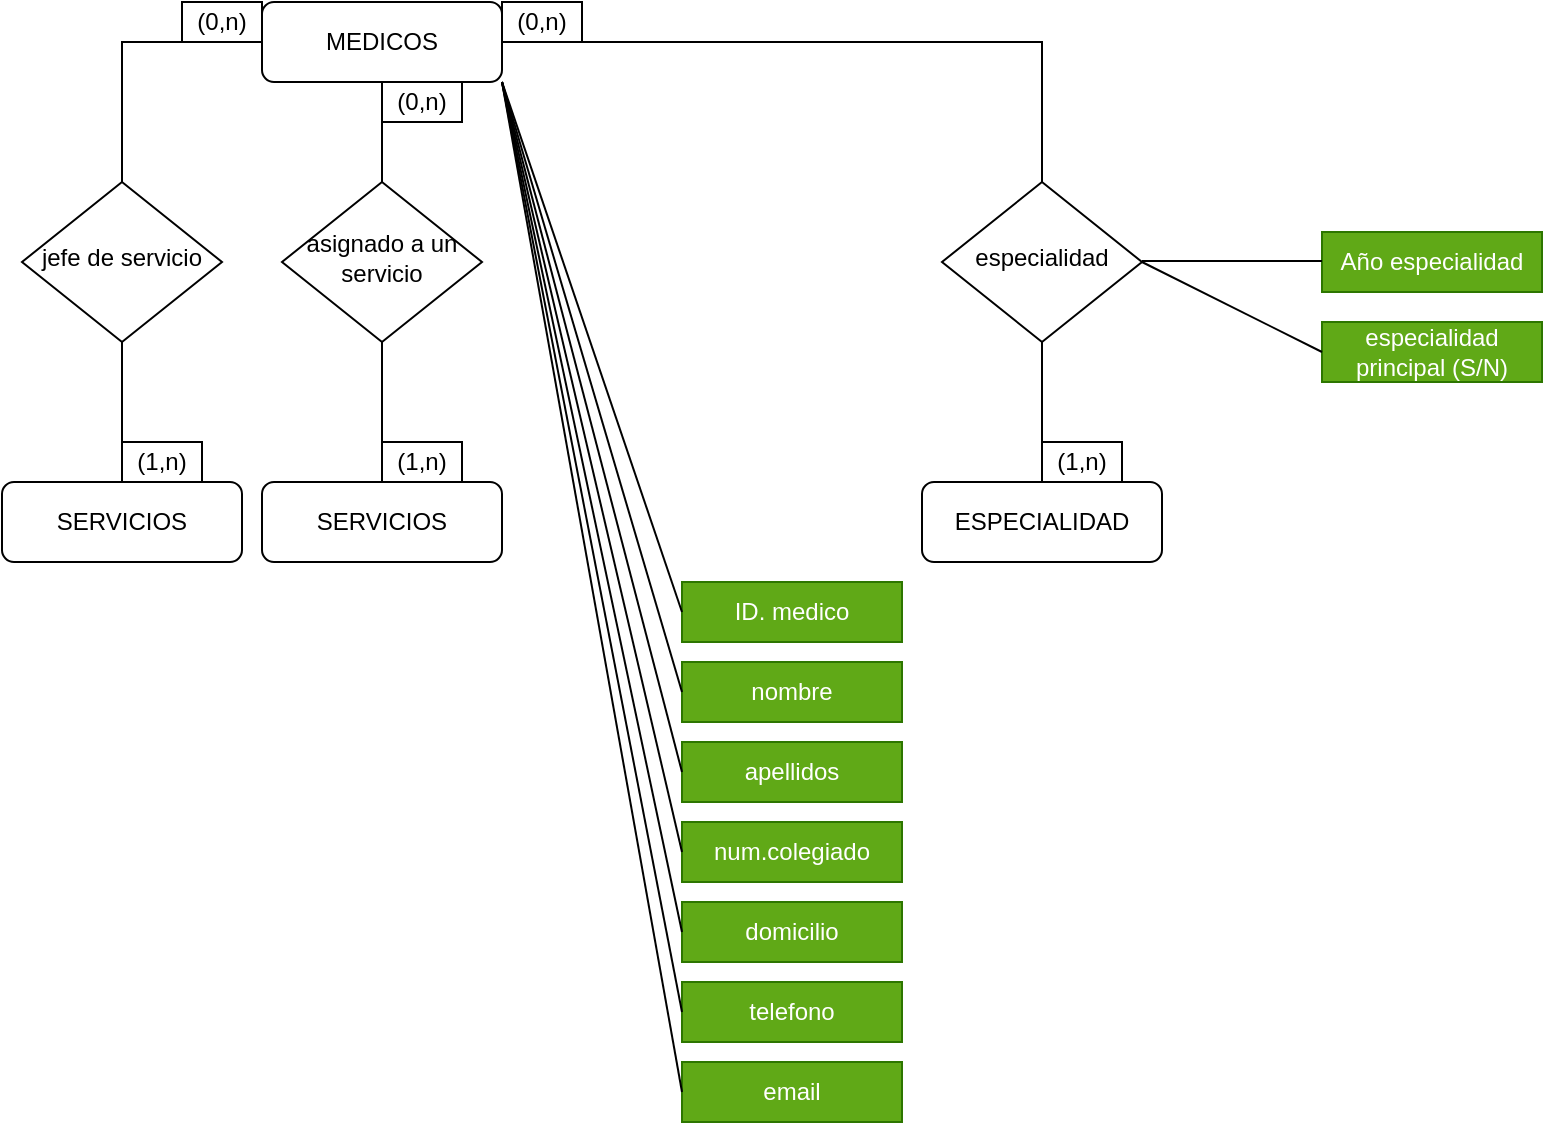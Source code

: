 <mxfile version="26.2.2">
  <diagram id="C5RBs43oDa-KdzZeNtuy" name="Page-1">
    <mxGraphModel dx="816" dy="935" grid="1" gridSize="10" guides="1" tooltips="1" connect="1" arrows="1" fold="1" page="1" pageScale="1" pageWidth="827" pageHeight="1169" background="none" math="0" shadow="0">
      <root>
        <mxCell id="WIyWlLk6GJQsqaUBKTNV-0" />
        <mxCell id="WIyWlLk6GJQsqaUBKTNV-1" parent="WIyWlLk6GJQsqaUBKTNV-0" />
        <mxCell id="WIyWlLk6GJQsqaUBKTNV-3" value="MEDICOS" style="rounded=1;whiteSpace=wrap;html=1;fontSize=12;glass=0;strokeWidth=1;shadow=0;" parent="WIyWlLk6GJQsqaUBKTNV-1" vertex="1">
          <mxGeometry x="160" y="80" width="120" height="40" as="geometry" />
        </mxCell>
        <mxCell id="WIyWlLk6GJQsqaUBKTNV-6" value="asignado a un servicio" style="rhombus;whiteSpace=wrap;html=1;shadow=0;fontFamily=Helvetica;fontSize=12;align=center;strokeWidth=1;spacing=6;spacingTop=-4;" parent="WIyWlLk6GJQsqaUBKTNV-1" vertex="1">
          <mxGeometry x="170" y="170" width="100" height="80" as="geometry" />
        </mxCell>
        <mxCell id="WIyWlLk6GJQsqaUBKTNV-11" value="SERVICIOS" style="rounded=1;whiteSpace=wrap;html=1;fontSize=12;glass=0;strokeWidth=1;shadow=0;" parent="WIyWlLk6GJQsqaUBKTNV-1" vertex="1">
          <mxGeometry x="160" y="320" width="120" height="40" as="geometry" />
        </mxCell>
        <mxCell id="93MxkIgD0dKhZLyTJiIE-0" value="" style="endArrow=none;html=1;rounded=0;entryX=0.5;entryY=1;entryDx=0;entryDy=0;exitX=0.5;exitY=0;exitDx=0;exitDy=0;" edge="1" parent="WIyWlLk6GJQsqaUBKTNV-1" source="WIyWlLk6GJQsqaUBKTNV-6" target="WIyWlLk6GJQsqaUBKTNV-3">
          <mxGeometry width="50" height="50" relative="1" as="geometry">
            <mxPoint x="150" y="190" as="sourcePoint" />
            <mxPoint x="200" y="140" as="targetPoint" />
          </mxGeometry>
        </mxCell>
        <mxCell id="93MxkIgD0dKhZLyTJiIE-1" value="" style="endArrow=none;html=1;rounded=0;exitX=0.5;exitY=0;exitDx=0;exitDy=0;" edge="1" parent="WIyWlLk6GJQsqaUBKTNV-1" source="WIyWlLk6GJQsqaUBKTNV-11">
          <mxGeometry width="50" height="50" relative="1" as="geometry">
            <mxPoint x="300" y="255" as="sourcePoint" />
            <mxPoint x="220" y="250" as="targetPoint" />
          </mxGeometry>
        </mxCell>
        <mxCell id="93MxkIgD0dKhZLyTJiIE-2" value="(1,n)" style="rounded=0;whiteSpace=wrap;html=1;" vertex="1" parent="WIyWlLk6GJQsqaUBKTNV-1">
          <mxGeometry x="220" y="300" width="40" height="20" as="geometry" />
        </mxCell>
        <mxCell id="93MxkIgD0dKhZLyTJiIE-3" value="(0,n)" style="rounded=0;whiteSpace=wrap;html=1;" vertex="1" parent="WIyWlLk6GJQsqaUBKTNV-1">
          <mxGeometry x="220" y="120" width="40" height="20" as="geometry" />
        </mxCell>
        <mxCell id="93MxkIgD0dKhZLyTJiIE-4" value="ESPECIALIDAD" style="rounded=1;whiteSpace=wrap;html=1;fontSize=12;glass=0;strokeWidth=1;shadow=0;" vertex="1" parent="WIyWlLk6GJQsqaUBKTNV-1">
          <mxGeometry x="490" y="320" width="120" height="40" as="geometry" />
        </mxCell>
        <mxCell id="93MxkIgD0dKhZLyTJiIE-6" value="especialidad" style="rhombus;whiteSpace=wrap;html=1;shadow=0;fontFamily=Helvetica;fontSize=12;align=center;strokeWidth=1;spacing=6;spacingTop=-4;" vertex="1" parent="WIyWlLk6GJQsqaUBKTNV-1">
          <mxGeometry x="500" y="170" width="100" height="80" as="geometry" />
        </mxCell>
        <mxCell id="93MxkIgD0dKhZLyTJiIE-8" value="" style="endArrow=none;html=1;rounded=0;exitX=0.5;exitY=0;exitDx=0;exitDy=0;entryX=1;entryY=0.5;entryDx=0;entryDy=0;" edge="1" parent="WIyWlLk6GJQsqaUBKTNV-1" source="93MxkIgD0dKhZLyTJiIE-6" target="WIyWlLk6GJQsqaUBKTNV-3">
          <mxGeometry width="50" height="50" relative="1" as="geometry">
            <mxPoint x="490" y="150" as="sourcePoint" />
            <mxPoint x="380" y="90" as="targetPoint" />
            <Array as="points">
              <mxPoint x="550" y="100" />
            </Array>
          </mxGeometry>
        </mxCell>
        <mxCell id="93MxkIgD0dKhZLyTJiIE-9" value="" style="endArrow=none;html=1;rounded=0;exitX=0.5;exitY=0;exitDx=0;exitDy=0;entryX=0.5;entryY=1;entryDx=0;entryDy=0;" edge="1" parent="WIyWlLk6GJQsqaUBKTNV-1" source="93MxkIgD0dKhZLyTJiIE-4" target="93MxkIgD0dKhZLyTJiIE-6">
          <mxGeometry width="50" height="50" relative="1" as="geometry">
            <mxPoint x="510" y="270" as="sourcePoint" />
            <mxPoint x="510" y="200" as="targetPoint" />
          </mxGeometry>
        </mxCell>
        <mxCell id="93MxkIgD0dKhZLyTJiIE-10" value="Año especialidad" style="rounded=0;whiteSpace=wrap;html=1;fillColor=#60a917;fontColor=#ffffff;strokeColor=#2D7600;gradientColor=none;" vertex="1" parent="WIyWlLk6GJQsqaUBKTNV-1">
          <mxGeometry x="690" y="195" width="110" height="30" as="geometry" />
        </mxCell>
        <mxCell id="93MxkIgD0dKhZLyTJiIE-11" value="" style="endArrow=none;html=1;rounded=0;exitX=0;exitY=0.5;exitDx=0;exitDy=0;entryX=1;entryY=0.5;entryDx=0;entryDy=0;" edge="1" parent="WIyWlLk6GJQsqaUBKTNV-1">
          <mxGeometry width="50" height="50" relative="1" as="geometry">
            <mxPoint x="690" y="209.5" as="sourcePoint" />
            <mxPoint x="600" y="209.5" as="targetPoint" />
          </mxGeometry>
        </mxCell>
        <mxCell id="93MxkIgD0dKhZLyTJiIE-12" value="(0,n)" style="rounded=0;whiteSpace=wrap;html=1;" vertex="1" parent="WIyWlLk6GJQsqaUBKTNV-1">
          <mxGeometry x="280" y="80" width="40" height="20" as="geometry" />
        </mxCell>
        <mxCell id="93MxkIgD0dKhZLyTJiIE-14" value="ID. medico" style="rounded=0;whiteSpace=wrap;html=1;fillColor=#60a917;fontColor=#ffffff;strokeColor=#2D7600;gradientColor=none;" vertex="1" parent="WIyWlLk6GJQsqaUBKTNV-1">
          <mxGeometry x="370" y="370" width="110" height="30" as="geometry" />
        </mxCell>
        <mxCell id="93MxkIgD0dKhZLyTJiIE-15" value="nombre" style="rounded=0;whiteSpace=wrap;html=1;fillColor=#60a917;fontColor=#ffffff;strokeColor=#2D7600;gradientColor=none;" vertex="1" parent="WIyWlLk6GJQsqaUBKTNV-1">
          <mxGeometry x="370" y="410" width="110" height="30" as="geometry" />
        </mxCell>
        <mxCell id="93MxkIgD0dKhZLyTJiIE-16" value="apellidos" style="rounded=0;whiteSpace=wrap;html=1;fillColor=#60a917;fontColor=#ffffff;strokeColor=#2D7600;gradientColor=none;" vertex="1" parent="WIyWlLk6GJQsqaUBKTNV-1">
          <mxGeometry x="370" y="450" width="110" height="30" as="geometry" />
        </mxCell>
        <mxCell id="93MxkIgD0dKhZLyTJiIE-17" value="num.colegiado" style="rounded=0;whiteSpace=wrap;html=1;fillColor=#60a917;fontColor=#ffffff;strokeColor=#2D7600;gradientColor=none;" vertex="1" parent="WIyWlLk6GJQsqaUBKTNV-1">
          <mxGeometry x="370" y="490" width="110" height="30" as="geometry" />
        </mxCell>
        <mxCell id="93MxkIgD0dKhZLyTJiIE-18" value="domicilio" style="rounded=0;whiteSpace=wrap;html=1;fillColor=#60a917;fontColor=#ffffff;strokeColor=#2D7600;gradientColor=none;" vertex="1" parent="WIyWlLk6GJQsqaUBKTNV-1">
          <mxGeometry x="370" y="530" width="110" height="30" as="geometry" />
        </mxCell>
        <mxCell id="93MxkIgD0dKhZLyTJiIE-19" value="telefono" style="rounded=0;whiteSpace=wrap;html=1;fillColor=#60a917;fontColor=#ffffff;strokeColor=#2D7600;gradientColor=none;" vertex="1" parent="WIyWlLk6GJQsqaUBKTNV-1">
          <mxGeometry x="370" y="570" width="110" height="30" as="geometry" />
        </mxCell>
        <mxCell id="93MxkIgD0dKhZLyTJiIE-20" value="email" style="rounded=0;whiteSpace=wrap;html=1;fillColor=#60a917;fontColor=#ffffff;strokeColor=#2D7600;gradientColor=none;" vertex="1" parent="WIyWlLk6GJQsqaUBKTNV-1">
          <mxGeometry x="370" y="610" width="110" height="30" as="geometry" />
        </mxCell>
        <mxCell id="93MxkIgD0dKhZLyTJiIE-21" value="" style="endArrow=none;html=1;rounded=0;entryX=1;entryY=1;entryDx=0;entryDy=0;exitX=0;exitY=0.5;exitDx=0;exitDy=0;" edge="1" parent="WIyWlLk6GJQsqaUBKTNV-1" source="93MxkIgD0dKhZLyTJiIE-14" target="WIyWlLk6GJQsqaUBKTNV-3">
          <mxGeometry width="50" height="50" relative="1" as="geometry">
            <mxPoint x="430" y="490" as="sourcePoint" />
            <mxPoint x="480" y="440" as="targetPoint" />
          </mxGeometry>
        </mxCell>
        <mxCell id="93MxkIgD0dKhZLyTJiIE-23" value="(1,n)" style="rounded=0;whiteSpace=wrap;html=1;" vertex="1" parent="WIyWlLk6GJQsqaUBKTNV-1">
          <mxGeometry x="550" y="300" width="40" height="20" as="geometry" />
        </mxCell>
        <mxCell id="93MxkIgD0dKhZLyTJiIE-24" value="" style="endArrow=none;html=1;rounded=0;entryX=1;entryY=1;entryDx=0;entryDy=0;exitX=0;exitY=0.5;exitDx=0;exitDy=0;" edge="1" parent="WIyWlLk6GJQsqaUBKTNV-1" source="93MxkIgD0dKhZLyTJiIE-15">
          <mxGeometry width="50" height="50" relative="1" as="geometry">
            <mxPoint x="370" y="385" as="sourcePoint" />
            <mxPoint x="280" y="120" as="targetPoint" />
          </mxGeometry>
        </mxCell>
        <mxCell id="93MxkIgD0dKhZLyTJiIE-25" value="" style="endArrow=none;html=1;rounded=0;entryX=1;entryY=1;entryDx=0;entryDy=0;exitX=0;exitY=0.5;exitDx=0;exitDy=0;" edge="1" parent="WIyWlLk6GJQsqaUBKTNV-1" source="93MxkIgD0dKhZLyTJiIE-16">
          <mxGeometry width="50" height="50" relative="1" as="geometry">
            <mxPoint x="370" y="385" as="sourcePoint" />
            <mxPoint x="280" y="120" as="targetPoint" />
          </mxGeometry>
        </mxCell>
        <mxCell id="93MxkIgD0dKhZLyTJiIE-26" value="" style="endArrow=none;html=1;rounded=0;entryX=1;entryY=1;entryDx=0;entryDy=0;exitX=0;exitY=0.5;exitDx=0;exitDy=0;" edge="1" parent="WIyWlLk6GJQsqaUBKTNV-1" source="93MxkIgD0dKhZLyTJiIE-17">
          <mxGeometry width="50" height="50" relative="1" as="geometry">
            <mxPoint x="370" y="465" as="sourcePoint" />
            <mxPoint x="280" y="120" as="targetPoint" />
          </mxGeometry>
        </mxCell>
        <mxCell id="93MxkIgD0dKhZLyTJiIE-27" value="" style="endArrow=none;html=1;rounded=0;entryX=1;entryY=1;entryDx=0;entryDy=0;exitX=0;exitY=0.5;exitDx=0;exitDy=0;" edge="1" parent="WIyWlLk6GJQsqaUBKTNV-1" source="93MxkIgD0dKhZLyTJiIE-18">
          <mxGeometry width="50" height="50" relative="1" as="geometry">
            <mxPoint x="370" y="465" as="sourcePoint" />
            <mxPoint x="280" y="120" as="targetPoint" />
          </mxGeometry>
        </mxCell>
        <mxCell id="93MxkIgD0dKhZLyTJiIE-28" value="" style="endArrow=none;html=1;rounded=0;entryX=1;entryY=1;entryDx=0;entryDy=0;exitX=0;exitY=0.5;exitDx=0;exitDy=0;" edge="1" parent="WIyWlLk6GJQsqaUBKTNV-1" source="93MxkIgD0dKhZLyTJiIE-19">
          <mxGeometry width="50" height="50" relative="1" as="geometry">
            <mxPoint x="370" y="465" as="sourcePoint" />
            <mxPoint x="280" y="120" as="targetPoint" />
          </mxGeometry>
        </mxCell>
        <mxCell id="93MxkIgD0dKhZLyTJiIE-29" value="" style="endArrow=none;html=1;rounded=0;entryX=1;entryY=1;entryDx=0;entryDy=0;exitX=0;exitY=0.5;exitDx=0;exitDy=0;" edge="1" parent="WIyWlLk6GJQsqaUBKTNV-1" source="93MxkIgD0dKhZLyTJiIE-20">
          <mxGeometry width="50" height="50" relative="1" as="geometry">
            <mxPoint x="370" y="465" as="sourcePoint" />
            <mxPoint x="280" y="120" as="targetPoint" />
          </mxGeometry>
        </mxCell>
        <mxCell id="93MxkIgD0dKhZLyTJiIE-32" value="especialidad principal (S/N)" style="rounded=0;whiteSpace=wrap;html=1;fillColor=#60a917;fontColor=#ffffff;strokeColor=#2D7600;gradientColor=none;" vertex="1" parent="WIyWlLk6GJQsqaUBKTNV-1">
          <mxGeometry x="690" y="240" width="110" height="30" as="geometry" />
        </mxCell>
        <mxCell id="93MxkIgD0dKhZLyTJiIE-33" value="" style="endArrow=none;html=1;rounded=0;exitX=0;exitY=0.5;exitDx=0;exitDy=0;entryX=1;entryY=0.5;entryDx=0;entryDy=0;" edge="1" parent="WIyWlLk6GJQsqaUBKTNV-1" source="93MxkIgD0dKhZLyTJiIE-32" target="93MxkIgD0dKhZLyTJiIE-6">
          <mxGeometry width="50" height="50" relative="1" as="geometry">
            <mxPoint x="360" y="235.5" as="sourcePoint" />
            <mxPoint x="270" y="200" as="targetPoint" />
          </mxGeometry>
        </mxCell>
        <mxCell id="93MxkIgD0dKhZLyTJiIE-34" value="SERVICIOS" style="rounded=1;whiteSpace=wrap;html=1;fontSize=12;glass=0;strokeWidth=1;shadow=0;" vertex="1" parent="WIyWlLk6GJQsqaUBKTNV-1">
          <mxGeometry x="30" y="320" width="120" height="40" as="geometry" />
        </mxCell>
        <mxCell id="93MxkIgD0dKhZLyTJiIE-35" value="jefe de servicio" style="rhombus;whiteSpace=wrap;html=1;shadow=0;fontFamily=Helvetica;fontSize=12;align=center;strokeWidth=1;spacing=6;spacingTop=-4;" vertex="1" parent="WIyWlLk6GJQsqaUBKTNV-1">
          <mxGeometry x="40" y="170" width="100" height="80" as="geometry" />
        </mxCell>
        <mxCell id="93MxkIgD0dKhZLyTJiIE-36" value="" style="endArrow=none;html=1;rounded=0;exitX=0.5;exitY=0;exitDx=0;exitDy=0;entryX=0;entryY=0.5;entryDx=0;entryDy=0;" edge="1" parent="WIyWlLk6GJQsqaUBKTNV-1" source="93MxkIgD0dKhZLyTJiIE-35" target="WIyWlLk6GJQsqaUBKTNV-3">
          <mxGeometry width="50" height="50" relative="1" as="geometry">
            <mxPoint x="80" y="100" as="sourcePoint" />
            <mxPoint x="80" y="30" as="targetPoint" />
            <Array as="points">
              <mxPoint x="90" y="100" />
            </Array>
          </mxGeometry>
        </mxCell>
        <mxCell id="93MxkIgD0dKhZLyTJiIE-37" value="" style="endArrow=none;html=1;rounded=0;exitX=0.5;exitY=0;exitDx=0;exitDy=0;entryX=0.5;entryY=1;entryDx=0;entryDy=0;" edge="1" parent="WIyWlLk6GJQsqaUBKTNV-1" source="93MxkIgD0dKhZLyTJiIE-34" target="93MxkIgD0dKhZLyTJiIE-35">
          <mxGeometry width="50" height="50" relative="1" as="geometry">
            <mxPoint x="90" y="270" as="sourcePoint" />
            <mxPoint x="90" y="260" as="targetPoint" />
          </mxGeometry>
        </mxCell>
        <mxCell id="93MxkIgD0dKhZLyTJiIE-38" value="(1,n)" style="rounded=0;whiteSpace=wrap;html=1;" vertex="1" parent="WIyWlLk6GJQsqaUBKTNV-1">
          <mxGeometry x="90" y="300" width="40" height="20" as="geometry" />
        </mxCell>
        <mxCell id="93MxkIgD0dKhZLyTJiIE-39" value="(0,n)" style="rounded=0;whiteSpace=wrap;html=1;" vertex="1" parent="WIyWlLk6GJQsqaUBKTNV-1">
          <mxGeometry x="120" y="80" width="40" height="20" as="geometry" />
        </mxCell>
      </root>
    </mxGraphModel>
  </diagram>
</mxfile>
